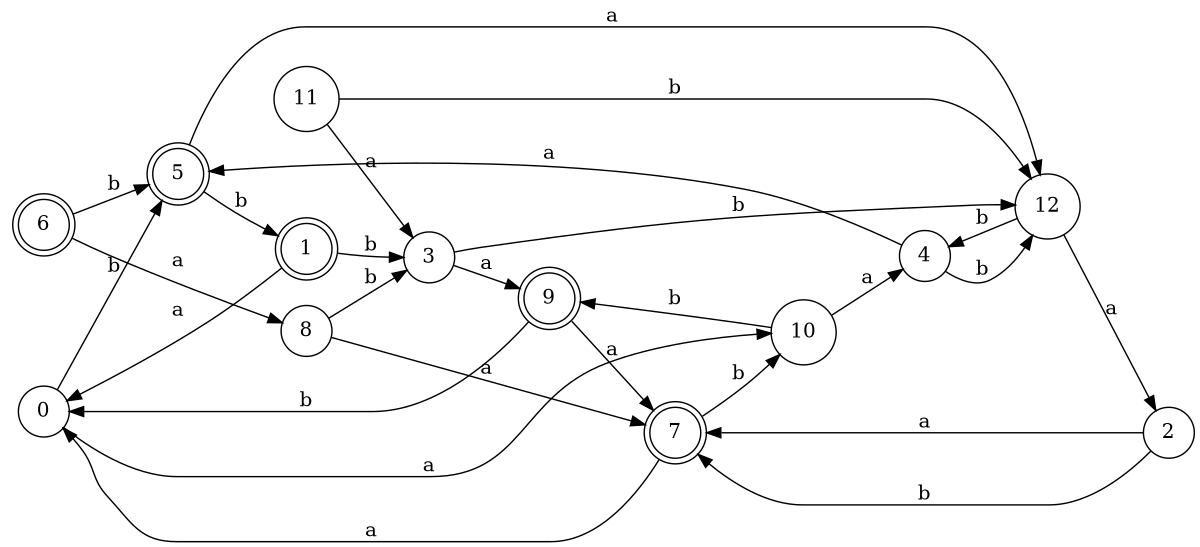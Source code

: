 digraph n11_3 {
__start0 [label="" shape="none"];

rankdir=LR;
size="8,5";

s0 [style="filled", color="black", fillcolor="white" shape="circle", label="0"];
s1 [style="rounded,filled", color="black", fillcolor="white" shape="doublecircle", label="1"];
s2 [style="filled", color="black", fillcolor="white" shape="circle", label="2"];
s3 [style="filled", color="black", fillcolor="white" shape="circle", label="3"];
s4 [style="filled", color="black", fillcolor="white" shape="circle", label="4"];
s5 [style="rounded,filled", color="black", fillcolor="white" shape="doublecircle", label="5"];
s6 [style="rounded,filled", color="black", fillcolor="white" shape="doublecircle", label="6"];
s7 [style="rounded,filled", color="black", fillcolor="white" shape="doublecircle", label="7"];
s8 [style="filled", color="black", fillcolor="white" shape="circle", label="8"];
s9 [style="rounded,filled", color="black", fillcolor="white" shape="doublecircle", label="9"];
s10 [style="filled", color="black", fillcolor="white" shape="circle", label="10"];
s11 [style="filled", color="black", fillcolor="white" shape="circle", label="11"];
s12 [style="filled", color="black", fillcolor="white" shape="circle", label="12"];
s0 -> s10 [label="a"];
s0 -> s5 [label="b"];
s1 -> s0 [label="a"];
s1 -> s3 [label="b"];
s2 -> s7 [label="a"];
s2 -> s7 [label="b"];
s3 -> s9 [label="a"];
s3 -> s12 [label="b"];
s4 -> s5 [label="a"];
s4 -> s12 [label="b"];
s5 -> s12 [label="a"];
s5 -> s1 [label="b"];
s6 -> s8 [label="a"];
s6 -> s5 [label="b"];
s7 -> s0 [label="a"];
s7 -> s10 [label="b"];
s8 -> s7 [label="a"];
s8 -> s3 [label="b"];
s9 -> s7 [label="a"];
s9 -> s0 [label="b"];
s10 -> s4 [label="a"];
s10 -> s9 [label="b"];
s11 -> s3 [label="a"];
s11 -> s12 [label="b"];
s12 -> s2 [label="a"];
s12 -> s4 [label="b"];

}